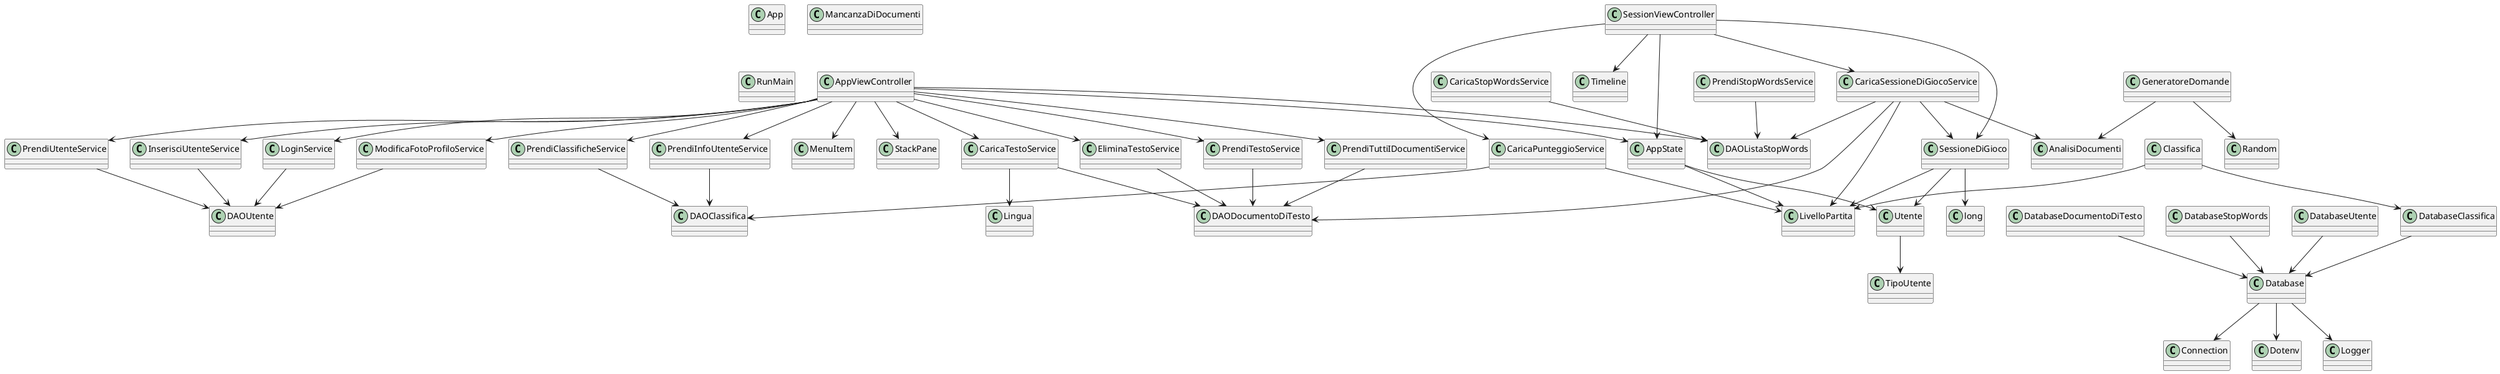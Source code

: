 @startuml
skinparam classAttributeIconSize 0
class AnalisiDocumenti
class App
class AppState
class AppViewController
class CaricaPunteggioService
class CaricaSessioneDiGiocoService
class CaricaStopWordsService
class CaricaTestoService
class Classifica
class Database
class DatabaseClassifica
class DatabaseDocumentoDiTesto
class DatabaseStopWords
class DatabaseUtente
class EliminaTestoService
class GeneratoreDomande
class InserisciUtenteService
class LoginService
class MancanzaDiDocumenti
class ModificaFotoProfiloService
class PrendiClassificheService
class PrendiInfoUtenteService
class PrendiStopWordsService
class PrendiTestoService
class PrendiTuttiIDocumentiService
class PrendiUtenteService
class RunMain
class SessionViewController
class SessioneDiGioco
class Utente
class Lingua
class LivelloPartita
class TipoUtente
class Connection
AppViewController --> PrendiClassificheService
AppViewController --> InserisciUtenteService
AppViewController --> CaricaTestoService
AppViewController --> MenuItem
AppViewController --> PrendiUtenteService
AppViewController --> LoginService
AppViewController --> PrendiTestoService
AppViewController --> ModificaFotoProfiloService
AppViewController --> PrendiInfoUtenteService
AppViewController --> StackPane
AppViewController --> DAOListaStopWords
AppViewController --> EliminaTestoService
AppViewController --> PrendiTuttiIDocumentiService
AppViewController --> AppState
SessionViewController --> CaricaSessioneDiGiocoService
SessionViewController --> CaricaPunteggioService
SessionViewController --> SessioneDiGioco
SessionViewController --> Timeline
SessionViewController --> AppState
Database --> Dotenv
Database --> Connection
Database --> Logger
DatabaseClassifica --> Database
DatabaseDocumentoDiTesto --> Database
DatabaseStopWords --> Database
DatabaseUtente --> Database
AppState --> Utente
AppState --> LivelloPartita
Classifica --> LivelloPartita
Classifica --> DatabaseClassifica
GeneratoreDomande --> Random
GeneratoreDomande --> AnalisiDocumenti
SessioneDiGioco --> Utente
SessioneDiGioco --> LivelloPartita
SessioneDiGioco --> long
Utente --> TipoUtente
CaricaPunteggioService --> DAOClassifica
CaricaPunteggioService --> LivelloPartita
CaricaSessioneDiGiocoService --> DAOListaStopWords
CaricaSessioneDiGiocoService --> SessioneDiGioco
CaricaSessioneDiGiocoService --> DAODocumentoDiTesto
CaricaSessioneDiGiocoService --> AnalisiDocumenti
CaricaSessioneDiGiocoService --> LivelloPartita
CaricaStopWordsService --> DAOListaStopWords
CaricaTestoService --> Lingua
CaricaTestoService --> DAODocumentoDiTesto
EliminaTestoService --> DAODocumentoDiTesto
InserisciUtenteService --> DAOUtente
LoginService --> DAOUtente
ModificaFotoProfiloService --> DAOUtente
PrendiClassificheService --> DAOClassifica
PrendiInfoUtenteService --> DAOClassifica
PrendiStopWordsService --> DAOListaStopWords
PrendiTestoService --> DAODocumentoDiTesto
PrendiTuttiIDocumentiService --> DAODocumentoDiTesto
PrendiUtenteService --> DAOUtente
@enduml